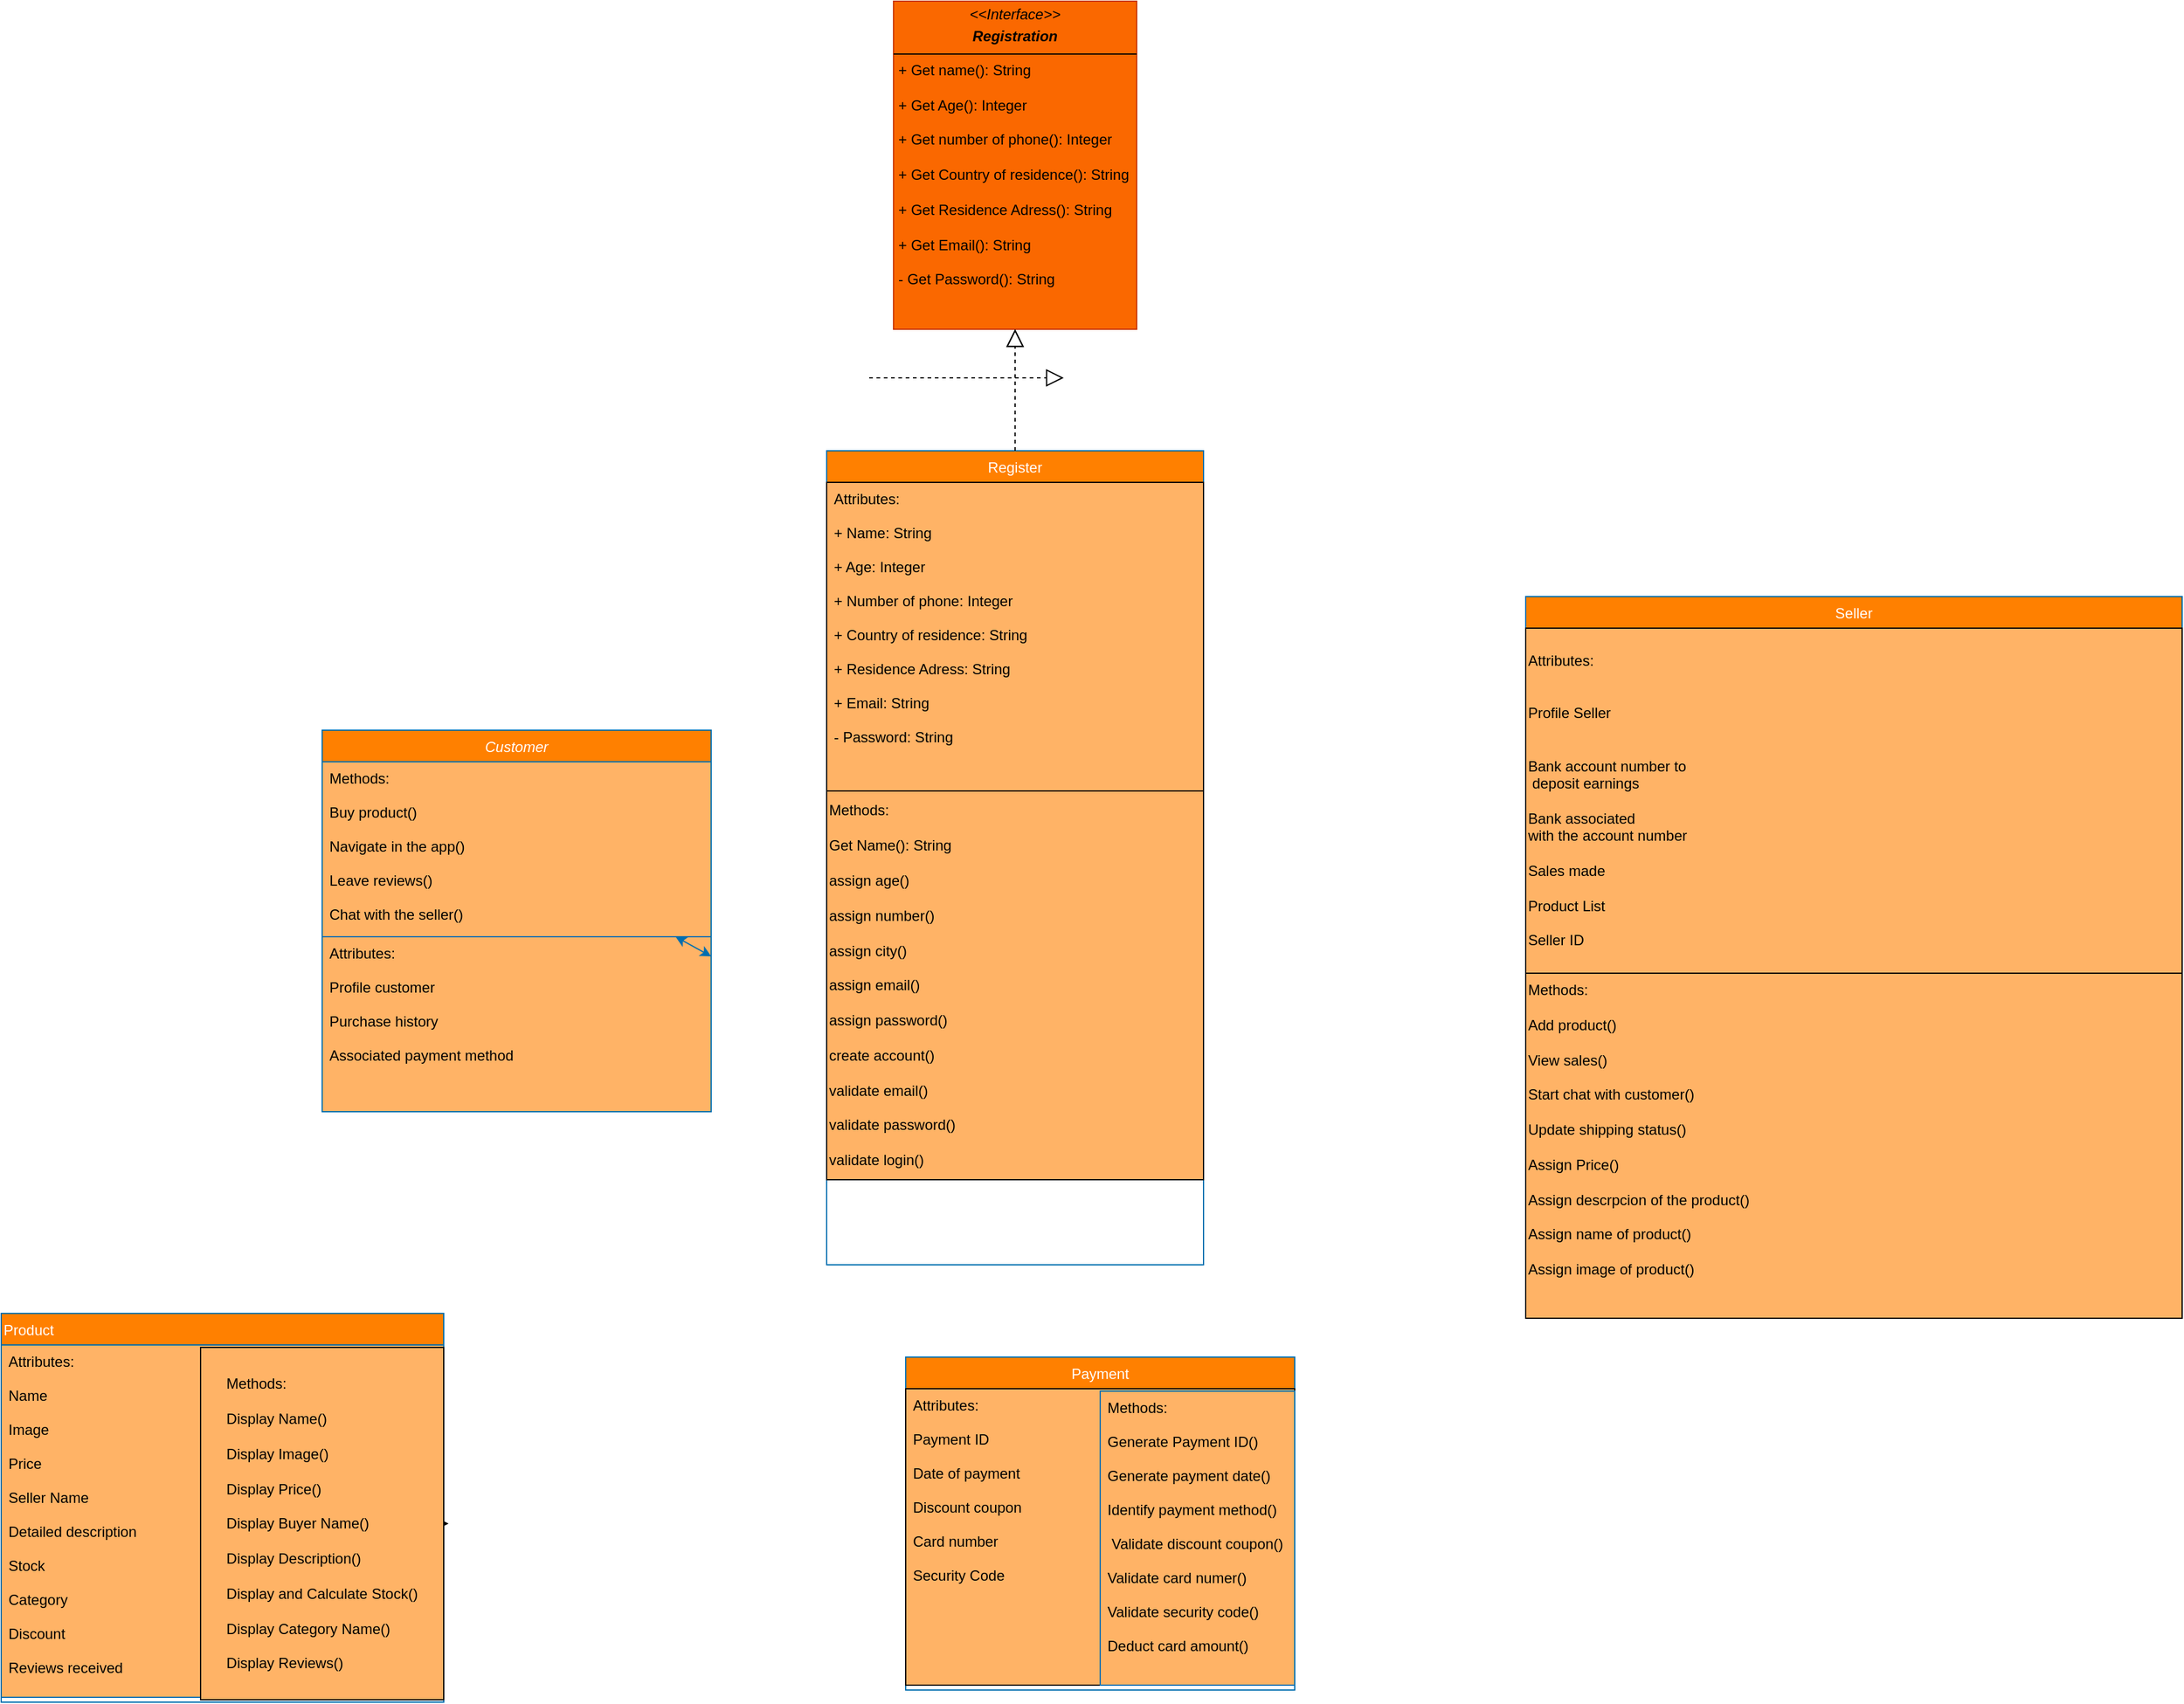 <mxfile version="27.1.4">
  <diagram id="C5RBs43oDa-KdzZeNtuy" name="Page-1">
    <mxGraphModel dx="1902" dy="1776" grid="1" gridSize="10" guides="1" tooltips="1" connect="1" arrows="1" fold="1" page="1" pageScale="1" pageWidth="827" pageHeight="1169" background="light-dark(#FFFFFF,#FFFFFF)" math="0" shadow="0">
      <root>
        <mxCell id="WIyWlLk6GJQsqaUBKTNV-0" />
        <mxCell id="WIyWlLk6GJQsqaUBKTNV-1" parent="WIyWlLk6GJQsqaUBKTNV-0" />
        <mxCell id="zkfFHV4jXpPFQw0GAbJ--0" value="Customer" style="swimlane;fontStyle=2;align=center;verticalAlign=top;childLayout=stackLayout;horizontal=1;startSize=26;horizontalStack=0;resizeParent=1;resizeLast=0;collapsible=1;marginBottom=0;rounded=0;shadow=0;strokeWidth=1;fillColor=light-dark(#FF8000,#FF8000);strokeColor=light-dark(#006EAF,#000000);fontColor=#ffffff;" parent="WIyWlLk6GJQsqaUBKTNV-1" vertex="1">
          <mxGeometry x="-240" y="-270" width="320" height="314" as="geometry">
            <mxRectangle x="230" y="140" width="160" height="26" as="alternateBounds" />
          </mxGeometry>
        </mxCell>
        <mxCell id="zkfFHV4jXpPFQw0GAbJ--5" value="Methods:&#xa;&#xa;Buy product()&#xa;&#xa;Navigate in the app()&#xa;&#xa;Leave reviews()&#xa;&#xa;Chat with the seller()&#xa;&#xa;" style="text;align=left;verticalAlign=top;spacingLeft=4;spacingRight=4;overflow=hidden;rotatable=0;points=[[0,0.5],[1,0.5]];portConstraint=eastwest;fillColor=light-dark(#FFB366,#FFB366);strokeColor=light-dark(#006EAF,#000000);fontColor=light-dark(#000000,#000000);" parent="zkfFHV4jXpPFQw0GAbJ--0" vertex="1">
          <mxGeometry y="26" width="320" height="144" as="geometry" />
        </mxCell>
        <mxCell id="zkfFHV4jXpPFQw0GAbJ--1" value="Attributes:&#xa;&#xa;Profile customer&#xa;&#xa;Purchase history&#xa;&#xa;Associated payment method&#xa;&#xa;&#xa;&#xa;&#xa;" style="text;align=left;verticalAlign=top;spacingLeft=4;spacingRight=4;overflow=hidden;rotatable=0;points=[[0,0.5],[1,0.5]];portConstraint=eastwest;fillColor=light-dark(#FFB366,#FFB366);strokeColor=light-dark(#006EAF,#000000);" parent="zkfFHV4jXpPFQw0GAbJ--0" vertex="1">
          <mxGeometry y="170" width="320" height="144" as="geometry" />
        </mxCell>
        <mxCell id="om2x-9I_dzPGqy-Gi9u0-2" value="" style="endArrow=classic;startArrow=classic;html=1;rounded=0;exitX=1;exitY=0.112;exitDx=0;exitDy=0;exitPerimeter=0;strokeColor=light-dark(#006EAF,#000000);" parent="zkfFHV4jXpPFQw0GAbJ--0" source="zkfFHV4jXpPFQw0GAbJ--1" target="zkfFHV4jXpPFQw0GAbJ--5" edge="1">
          <mxGeometry width="50" height="50" relative="1" as="geometry">
            <mxPoint x="530" y="72" as="sourcePoint" />
            <mxPoint x="830" y="181" as="targetPoint" />
            <Array as="points" />
          </mxGeometry>
        </mxCell>
        <mxCell id="zkfFHV4jXpPFQw0GAbJ--6" value="Product" style="swimlane;fontStyle=0;align=left;verticalAlign=top;childLayout=stackLayout;horizontal=1;startSize=26;horizontalStack=0;resizeParent=1;resizeLast=0;collapsible=1;marginBottom=0;rounded=0;shadow=0;strokeWidth=1;fillColor=light-dark(#FF8000,#FF8000);fontColor=#ffffff;strokeColor=light-dark(#006EAF,#000000);" parent="WIyWlLk6GJQsqaUBKTNV-1" vertex="1">
          <mxGeometry x="-504" y="210" width="364" height="320" as="geometry">
            <mxRectangle x="130" y="380" width="160" height="26" as="alternateBounds" />
          </mxGeometry>
        </mxCell>
        <mxCell id="zkfFHV4jXpPFQw0GAbJ--7" value="Attributes:&#xa;&#xa;Name&#xa;&#xa;Image&#xa;&#xa;Price&#xa;&#xa;Seller Name&#xa;&#xa;Detailed description&#xa;&#xa;Stock &#xa;&#xa;Category&#xa;&#xa;Discount&#xa;&#xa;Reviews received&#xa;&#xa;&#xa;&#xa;&#xa;" style="text;align=left;verticalAlign=top;spacingLeft=4;spacingRight=4;overflow=hidden;rotatable=0;points=[[0,0.5],[1,0.5]];portConstraint=eastwest;fillColor=light-dark(#FFB366,#FFB366);strokeColor=light-dark(#006EAF,#000000);" parent="zkfFHV4jXpPFQw0GAbJ--6" vertex="1">
          <mxGeometry y="26" width="364" height="290" as="geometry" />
        </mxCell>
        <mxCell id="zkfFHV4jXpPFQw0GAbJ--13" value="Payment" style="swimlane;fontStyle=0;align=center;verticalAlign=top;childLayout=stackLayout;horizontal=1;startSize=26;horizontalStack=0;resizeParent=1;resizeLast=0;collapsible=1;marginBottom=0;rounded=0;shadow=0;strokeWidth=1;fillColor=light-dark(#FF8000,#FF8000);fontColor=#ffffff;strokeColor=light-dark(#006EAF,#000000);" parent="WIyWlLk6GJQsqaUBKTNV-1" vertex="1">
          <mxGeometry x="240" y="246" width="320" height="274" as="geometry">
            <mxRectangle x="340" y="380" width="170" height="26" as="alternateBounds" />
          </mxGeometry>
        </mxCell>
        <mxCell id="zkfFHV4jXpPFQw0GAbJ--14" value="Attributes:&#xa;&#xa;Payment ID &#xa;&#xa;Date of payment&#xa;&#xa;Discount coupon&#xa;&#xa;Card number&#xa;&#xa;Security Code" style="text;align=left;verticalAlign=top;spacingLeft=4;spacingRight=4;overflow=hidden;rotatable=0;points=[[0,0.5],[1,0.5]];portConstraint=eastwest;fillColor=light-dark(#FFB366,#FFB366);strokeColor=light-dark(#000000,#000000);" parent="zkfFHV4jXpPFQw0GAbJ--13" vertex="1">
          <mxGeometry y="26" width="320" height="244" as="geometry" />
        </mxCell>
        <mxCell id="zkfFHV4jXpPFQw0GAbJ--17" value="Seller" style="swimlane;fontStyle=0;align=center;verticalAlign=top;childLayout=stackLayout;horizontal=1;startSize=26;horizontalStack=0;resizeParent=1;resizeLast=0;collapsible=1;marginBottom=0;rounded=0;shadow=0;strokeWidth=1;fillColor=light-dark(#FF8000,#FF8000);strokeColor=light-dark(#006EAF,#000000);fontColor=#ffffff;" parent="WIyWlLk6GJQsqaUBKTNV-1" vertex="1">
          <mxGeometry x="750" y="-380" width="540" height="594" as="geometry">
            <mxRectangle x="550" y="140" width="160" height="26" as="alternateBounds" />
          </mxGeometry>
        </mxCell>
        <mxCell id="gZKawcKhAUTIa8w26TKA-3" value="Attributes:&lt;div&gt;&lt;br&gt;&lt;/div&gt;&lt;div&gt;&lt;br&gt;&lt;/div&gt;&lt;div&gt;Profile Seller&lt;/div&gt;&lt;div&gt;&lt;br&gt;&lt;/div&gt;&lt;div&gt;&lt;br&gt;&lt;/div&gt;&lt;div&gt;&lt;span style=&quot;text-wrap-mode: nowrap;&quot;&gt;Bank account number to&lt;/span&gt;&lt;br style=&quot;padding: 0px; margin: 0px; text-wrap-mode: nowrap;&quot;&gt;&lt;span style=&quot;text-wrap-mode: nowrap;&quot;&gt;&amp;nbsp;deposit earnings&lt;/span&gt;&lt;/div&gt;&lt;div&gt;&lt;br&gt;&lt;/div&gt;&lt;div&gt;&lt;span style=&quot;text-wrap-mode: nowrap;&quot;&gt;Bank associated&amp;nbsp;&lt;/span&gt;&lt;br style=&quot;padding: 0px; margin: 0px; text-wrap-mode: nowrap;&quot;&gt;&lt;span style=&quot;text-wrap-mode: nowrap;&quot;&gt;with the account number&lt;/span&gt;&lt;/div&gt;&lt;div&gt;&lt;span style=&quot;text-wrap-mode: nowrap;&quot;&gt;&lt;br&gt;&lt;/span&gt;&lt;/div&gt;&lt;div&gt;Sales made&lt;span style=&quot;text-wrap-mode: nowrap;&quot;&gt;&lt;/span&gt;&lt;/div&gt;&lt;div&gt;&lt;br&gt;&lt;/div&gt;&lt;div&gt;&lt;span style=&quot;text-wrap-mode: nowrap;&quot;&gt;Product List&lt;/span&gt;&lt;/div&gt;&lt;div&gt;&lt;span style=&quot;text-wrap-mode: nowrap;&quot;&gt;&lt;br&gt;&lt;/span&gt;&lt;/div&gt;&lt;div&gt;&lt;span style=&quot;text-wrap-mode: nowrap;&quot;&gt;Seller ID&lt;/span&gt;&lt;/div&gt;" style="text;html=1;align=left;verticalAlign=middle;whiteSpace=wrap;rounded=0;fillColor=light-dark(#FFB366,#FFB366);strokeColor=light-dark(#000000,#000000);" parent="zkfFHV4jXpPFQw0GAbJ--17" vertex="1">
          <mxGeometry y="26" width="540" height="284" as="geometry" />
        </mxCell>
        <mxCell id="hMOmFAutKiFjXkRdDynN-70" value="&lt;div&gt;Methods:&lt;/div&gt;&lt;div&gt;&lt;br&gt;&lt;/div&gt;Add product()&amp;nbsp;&lt;div&gt;&lt;br&gt;View sales()&lt;/div&gt;&lt;div&gt;&lt;br&gt;Start chat with customer()&lt;/div&gt;&lt;div&gt;&lt;br&gt;&lt;/div&gt;&lt;div&gt;&lt;span style=&quot;background-color: transparent; color: light-dark(rgb(0, 0, 0), rgb(255, 255, 255));&quot;&gt;Update shipping status()&lt;/span&gt;&lt;/div&gt;&lt;div&gt;&lt;span style=&quot;background-color: transparent; color: light-dark(rgb(0, 0, 0), rgb(255, 255, 255));&quot;&gt;&lt;br&gt;&lt;/span&gt;&lt;/div&gt;&lt;div&gt;&lt;span style=&quot;background-color: transparent; color: light-dark(rgb(0, 0, 0), rgb(255, 255, 255));&quot;&gt;Assign Price()&amp;nbsp;&lt;/span&gt;&lt;/div&gt;&lt;div&gt;&lt;br&gt;&lt;/div&gt;&lt;div&gt;Assign descrpcion of the product()&lt;/div&gt;&lt;div&gt;&lt;br&gt;&lt;/div&gt;&lt;div&gt;Assign name of product()&lt;/div&gt;&lt;div&gt;&lt;br&gt;&lt;/div&gt;&lt;div&gt;Assign image of product()&lt;/div&gt;&lt;div&gt;&lt;span style=&quot;background-color: transparent; color: light-dark(rgb(0, 0, 0), rgb(255, 255, 255));&quot;&gt;&lt;br&gt;&lt;/span&gt;&lt;/div&gt;" style="text;whiteSpace=wrap;html=1;fillColor=light-dark(#FFB366,#FFB366);strokeColor=light-dark(#000000,#000000);" parent="zkfFHV4jXpPFQw0GAbJ--17" vertex="1">
          <mxGeometry y="310" width="540" height="284" as="geometry" />
        </mxCell>
        <mxCell id="hMOmFAutKiFjXkRdDynN-59" value="Register" style="swimlane;fontStyle=0;align=center;verticalAlign=top;childLayout=stackLayout;horizontal=1;startSize=26;horizontalStack=0;resizeParent=1;resizeLast=0;collapsible=1;marginBottom=0;rounded=0;shadow=0;strokeWidth=1;fillColor=light-dark(#FF8000,#FF8000);fontColor=#ffffff;strokeColor=light-dark(#006EAF,#000000);" parent="WIyWlLk6GJQsqaUBKTNV-1" vertex="1">
          <mxGeometry x="175" y="-500" width="310" height="670" as="geometry">
            <mxRectangle x="340" y="380" width="170" height="26" as="alternateBounds" />
          </mxGeometry>
        </mxCell>
        <mxCell id="hMOmFAutKiFjXkRdDynN-60" value="Attributes:&#xa;&#xa;+ Name: String&#xa;&#xa;+ Age: Integer&#xa;&#xa;+ Number of phone: Integer&#xa;&#xa;+ Country of residence: String&#xa;&#xa;+ Residence Adress: String&#xa;&#xa;+ Email: String&#xa;&#xa;- Password: String&#xa;&#xa;" style="text;align=left;verticalAlign=top;spacingLeft=4;spacingRight=4;overflow=hidden;rotatable=0;points=[[0,0.5],[1,0.5]];portConstraint=eastwest;fillColor=light-dark(#FFB366,#FFB366);strokeColor=light-dark(#000000,#000000);" parent="hMOmFAutKiFjXkRdDynN-59" vertex="1">
          <mxGeometry y="26" width="310" height="254" as="geometry" />
        </mxCell>
        <mxCell id="hMOmFAutKiFjXkRdDynN-62" value="Methods:&lt;div&gt;&lt;br&gt;&lt;/div&gt;&lt;div&gt;&lt;div&gt;Get Name(): String&lt;/div&gt;&lt;div&gt;&lt;br&gt;&lt;/div&gt;&lt;div&gt;assign age()&lt;/div&gt;&lt;div&gt;&lt;br&gt;&lt;/div&gt;&lt;div&gt;assign number()&lt;/div&gt;&lt;div&gt;&lt;br&gt;&lt;/div&gt;&lt;div&gt;assign city()&lt;/div&gt;&lt;div&gt;&lt;br&gt;&lt;/div&gt;&lt;div&gt;assign email()&lt;/div&gt;&lt;div&gt;&lt;br&gt;&lt;/div&gt;&lt;div&gt;assign password()&lt;/div&gt;&lt;div&gt;&lt;br&gt;&lt;/div&gt;&lt;div&gt;create account()&lt;/div&gt;&lt;div&gt;&lt;br&gt;&lt;/div&gt;&lt;div&gt;validate email()&lt;/div&gt;&lt;div&gt;&lt;br&gt;&lt;/div&gt;&lt;div&gt;validate password()&lt;/div&gt;&lt;div&gt;&lt;br&gt;&lt;/div&gt;&lt;div&gt;validate login()&lt;/div&gt;&lt;/div&gt;" style="text;html=1;align=left;verticalAlign=middle;resizable=0;points=[];autosize=1;strokeColor=light-dark(#000000,#000000);fillColor=light-dark(#FFB366,#FFB366);fillStyle=solid;" parent="hMOmFAutKiFjXkRdDynN-59" vertex="1">
          <mxGeometry y="280" width="310" height="320" as="geometry" />
        </mxCell>
        <mxCell id="ri72hVkq9TnGS-etohJp-11" style="edgeStyle=orthogonalEdgeStyle;rounded=0;orthogonalLoop=1;jettySize=auto;html=1;exitX=0.5;exitY=1;exitDx=0;exitDy=0;" parent="WIyWlLk6GJQsqaUBKTNV-1" edge="1">
          <mxGeometry relative="1" as="geometry">
            <mxPoint x="360" y="900" as="targetPoint" />
          </mxGeometry>
        </mxCell>
        <mxCell id="ri72hVkq9TnGS-etohJp-10" value="Methods:&#xa;&#xa;Generate Payment ID() &#xa;&#xa;Generate payment date()&#xa;&#xa;Identify payment method()&#xa;&#xa; Validate discount coupon()&#xa;&#xa;Validate card numer()&#xa;&#xa;Validate security code()&#xa;&#xa;Deduct card amount()" style="text;align=left;verticalAlign=top;spacingLeft=4;spacingRight=4;overflow=hidden;rotatable=0;points=[[0,0.5],[1,0.5]];portConstraint=eastwest;fillColor=light-dark(#FFB366,#FFB366);strokeColor=light-dark(#006EAF,#000000);" parent="WIyWlLk6GJQsqaUBKTNV-1" vertex="1">
          <mxGeometry x="400" y="274" width="160" height="242" as="geometry" />
        </mxCell>
        <mxCell id="oq8trVzhFs2xCaBBPb9A-1" value="" style="endArrow=classic;startArrow=classic;html=1;rounded=0;strokeColor=light-dark(#000000,#000000);" parent="WIyWlLk6GJQsqaUBKTNV-1" target="oq8trVzhFs2xCaBBPb9A-0" edge="1">
          <mxGeometry width="50" height="50" relative="1" as="geometry">
            <mxPoint x="-136" y="383" as="sourcePoint" />
            <mxPoint x="230" y="380" as="targetPoint" />
          </mxGeometry>
        </mxCell>
        <mxCell id="oq8trVzhFs2xCaBBPb9A-0" value="&lt;div style=&quot;text-align: left; text-wrap-mode: nowrap;&quot;&gt;Methods:&lt;/div&gt;&lt;div style=&quot;text-align: left; text-wrap-mode: nowrap;&quot;&gt;&amp;nbsp;&lt;/div&gt;&lt;div style=&quot;text-align: left; text-wrap-mode: nowrap;&quot;&gt;Display Name()&lt;/div&gt;&lt;div style=&quot;text-align: left; text-wrap-mode: nowrap;&quot;&gt;&lt;span style=&quot;background-color: transparent; color: light-dark(rgb(0, 0, 0), rgb(255, 255, 255));&quot;&gt;&lt;br&gt;&lt;/span&gt;&lt;/div&gt;&lt;div style=&quot;text-align: left; text-wrap-mode: nowrap;&quot;&gt;&lt;span style=&quot;background-color: transparent; color: light-dark(rgb(0, 0, 0), rgb(255, 255, 255));&quot;&gt;Display Image()&lt;/span&gt;&lt;/div&gt;&lt;div style=&quot;text-align: left; text-wrap-mode: nowrap;&quot;&gt;&lt;br&gt;&lt;/div&gt;&lt;div style=&quot;text-align: left; text-wrap-mode: nowrap;&quot;&gt;Display Price()&lt;/div&gt;&lt;div style=&quot;text-align: left; text-wrap-mode: nowrap;&quot;&gt;&lt;br&gt;&lt;/div&gt;&lt;div style=&quot;text-align: left; text-wrap-mode: nowrap;&quot;&gt;Display Buyer Name()&lt;/div&gt;&lt;div style=&quot;text-align: left; text-wrap-mode: nowrap;&quot;&gt;&lt;br&gt;&lt;/div&gt;&lt;div style=&quot;text-align: left; text-wrap-mode: nowrap;&quot;&gt;Display Description()&lt;/div&gt;&lt;div style=&quot;text-align: left; text-wrap-mode: nowrap;&quot;&gt;&lt;br&gt;&lt;/div&gt;&lt;div style=&quot;text-align: left; text-wrap-mode: nowrap;&quot;&gt;&lt;span style=&quot;background-color: transparent; color: light-dark(rgb(0, 0, 0), rgb(255, 255, 255));&quot;&gt;Display and Calculate Stock()&lt;/span&gt;&lt;/div&gt;&lt;div style=&quot;text-align: left; text-wrap-mode: nowrap;&quot;&gt;&lt;br&gt;&lt;/div&gt;&lt;div style=&quot;text-align: left; text-wrap-mode: nowrap;&quot;&gt;Display Category Name()&lt;/div&gt;&lt;div style=&quot;text-align: left; text-wrap-mode: nowrap;&quot;&gt;&lt;br&gt;&lt;/div&gt;&lt;div style=&quot;text-align: left; text-wrap-mode: nowrap;&quot;&gt;Display Reviews()&lt;/div&gt;" style="text;html=1;align=center;verticalAlign=middle;whiteSpace=wrap;rounded=0;fillColor=light-dark(#FFB366,#FFB366);strokeColor=light-dark(#000000,#000000);" parent="WIyWlLk6GJQsqaUBKTNV-1" vertex="1">
          <mxGeometry x="-340" y="238" width="200" height="290" as="geometry" />
        </mxCell>
        <mxCell id="Yp6SmGtvmsY6EhksloWT-1" value="&lt;p style=&quot;margin:0px;margin-top:4px;text-align:center;&quot;&gt;&lt;i&gt;&amp;lt;&amp;lt;Interface&amp;gt;&amp;gt;&lt;/i&gt;&lt;br&gt;&lt;/p&gt;&lt;p style=&quot;margin:0px;margin-top:4px;text-align:center;&quot;&gt;&lt;b&gt;&lt;i&gt;Registration&lt;/i&gt;&lt;/b&gt;&lt;/p&gt;&lt;hr size=&quot;1&quot; style=&quot;border-style:solid;&quot;&gt;&lt;p style=&quot;margin:0px;margin-left:4px;&quot;&gt;+ Get name&lt;span style=&quot;background-color: transparent; color: light-dark(rgb(0, 0, 0), rgb(237, 237, 237));&quot;&gt;(): String&lt;/span&gt;&lt;/p&gt;&lt;p style=&quot;margin:0px;margin-left:4px;&quot;&gt;&lt;span style=&quot;background-color: transparent; color: light-dark(rgb(0, 0, 0), rgb(237, 237, 237));&quot;&gt;&lt;br&gt;&lt;/span&gt;&lt;/p&gt;&lt;p style=&quot;margin:0px;margin-left:4px;&quot;&gt;+ Get Age(): Integer&lt;/p&gt;&lt;p style=&quot;margin:0px;margin-left:4px;&quot;&gt;&lt;br&gt;&lt;/p&gt;&lt;p style=&quot;margin: 0px 0px 0px 4px;&quot;&gt;+ Get number of phone&lt;span style=&quot;background-color: transparent; color: light-dark(rgb(0, 0, 0), rgb(237, 237, 237));&quot;&gt;(): Integer&lt;/span&gt;&lt;/p&gt;&lt;p style=&quot;margin: 0px 0px 0px 4px;&quot;&gt;&lt;span style=&quot;background-color: transparent; color: light-dark(rgb(0, 0, 0), rgb(237, 237, 237));&quot;&gt;&lt;br&gt;&lt;/span&gt;&lt;/p&gt;&lt;p style=&quot;margin: 0px 0px 0px 4px;&quot;&gt;+ Get Country of residence(): String&lt;/p&gt;&lt;p style=&quot;margin: 0px 0px 0px 4px;&quot;&gt;&lt;br&gt;&lt;/p&gt;&lt;p style=&quot;margin: 0px 0px 0px 4px;&quot;&gt;+ Get Residence Adress&lt;span style=&quot;background-color: transparent; color: light-dark(rgb(0, 0, 0), rgb(237, 237, 237));&quot;&gt;(): String&lt;/span&gt;&lt;/p&gt;&lt;p style=&quot;margin: 0px 0px 0px 4px;&quot;&gt;&lt;span style=&quot;background-color: transparent; color: light-dark(rgb(0, 0, 0), rgb(237, 237, 237));&quot;&gt;&lt;br&gt;&lt;/span&gt;&lt;/p&gt;&lt;p style=&quot;margin: 0px 0px 0px 4px;&quot;&gt;+ Get Email(): String&lt;/p&gt;&lt;p style=&quot;margin: 0px 0px 0px 4px;&quot;&gt;&lt;br&gt;&lt;/p&gt;&lt;p style=&quot;margin: 0px 0px 0px 4px;&quot;&gt;- Get Password(): String&lt;/p&gt;" style="verticalAlign=top;align=left;overflow=fill;html=1;whiteSpace=wrap;fillColor=#fa6800;fontColor=#000000;strokeColor=#C73500;fillStyle=solid;" vertex="1" parent="WIyWlLk6GJQsqaUBKTNV-1">
          <mxGeometry x="230" y="-870" width="200" height="270" as="geometry" />
        </mxCell>
        <mxCell id="Yp6SmGtvmsY6EhksloWT-2" value="" style="endArrow=block;dashed=1;endFill=0;endSize=12;html=1;rounded=0;" edge="1" parent="WIyWlLk6GJQsqaUBKTNV-1">
          <mxGeometry width="160" relative="1" as="geometry">
            <mxPoint x="210" y="-560" as="sourcePoint" />
            <mxPoint x="370" y="-560" as="targetPoint" />
          </mxGeometry>
        </mxCell>
        <mxCell id="Yp6SmGtvmsY6EhksloWT-5" value="" style="endArrow=block;dashed=1;endFill=0;endSize=12;html=1;rounded=0;exitX=0.5;exitY=0;exitDx=0;exitDy=0;entryX=0.5;entryY=1;entryDx=0;entryDy=0;" edge="1" parent="WIyWlLk6GJQsqaUBKTNV-1" source="hMOmFAutKiFjXkRdDynN-59" target="Yp6SmGtvmsY6EhksloWT-1">
          <mxGeometry width="160" relative="1" as="geometry">
            <mxPoint x="150" y="-640" as="sourcePoint" />
            <mxPoint x="310" y="-640" as="targetPoint" />
          </mxGeometry>
        </mxCell>
        <mxCell id="Yp6SmGtvmsY6EhksloWT-6" value="" style="endArrow=block;dashed=1;endFill=0;endSize=12;html=1;rounded=0;exitX=0.5;exitY=0;exitDx=0;exitDy=0;entryX=0.5;entryY=1;entryDx=0;entryDy=0;strokeColor=light-dark(#000000,#FF0000);" edge="1" parent="WIyWlLk6GJQsqaUBKTNV-1" source="hMOmFAutKiFjXkRdDynN-59" target="Yp6SmGtvmsY6EhksloWT-1">
          <mxGeometry width="160" relative="1" as="geometry">
            <mxPoint x="90" y="-560" as="sourcePoint" />
            <mxPoint x="250" y="-560" as="targetPoint" />
          </mxGeometry>
        </mxCell>
      </root>
    </mxGraphModel>
  </diagram>
</mxfile>
